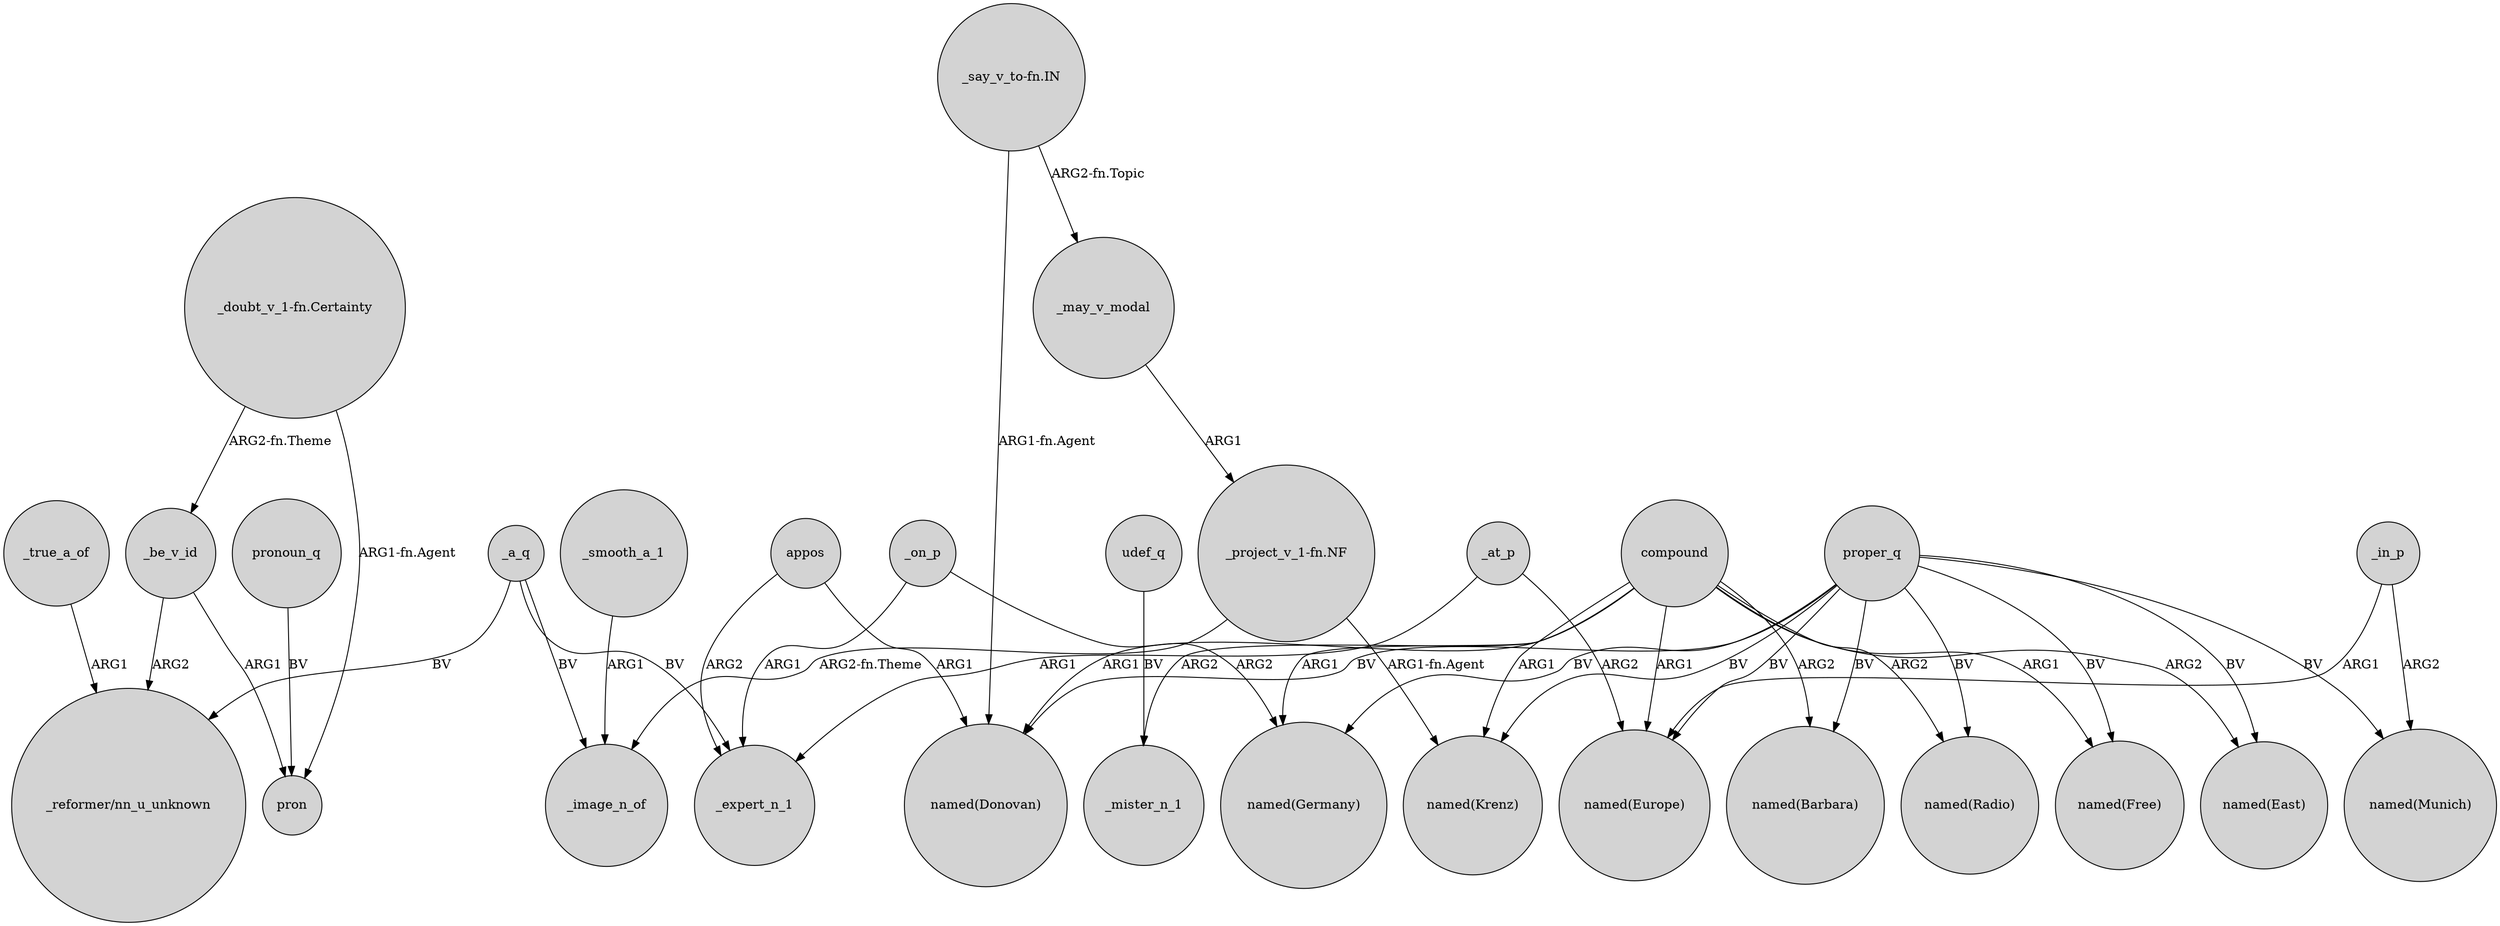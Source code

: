 digraph {
	node [shape=circle style=filled]
	_be_v_id -> "_reformer/nn_u_unknown" [label=ARG2]
	proper_q -> "named(Germany)" [label=BV]
	appos -> _expert_n_1 [label=ARG2]
	_a_q -> _image_n_of [label=BV]
	_smooth_a_1 -> _image_n_of [label=ARG1]
	_true_a_of -> "_reformer/nn_u_unknown" [label=ARG1]
	compound -> _mister_n_1 [label=ARG2]
	proper_q -> "named(Krenz)" [label=BV]
	udef_q -> _mister_n_1 [label=BV]
	compound -> "named(Free)" [label=ARG1]
	_at_p -> "named(Europe)" [label=ARG2]
	proper_q -> "named(Radio)" [label=BV]
	"_project_v_1-fn.NF" -> "named(Krenz)" [label="ARG1-fn.Agent"]
	proper_q -> "named(Barbara)" [label=BV]
	"_doubt_v_1-fn.Certainty" -> pron [label="ARG1-fn.Agent"]
	compound -> "named(Donovan)" [label=ARG1]
	_be_v_id -> pron [label=ARG1]
	appos -> "named(Donovan)" [label=ARG1]
	proper_q -> "named(Donovan)" [label=BV]
	compound -> "named(Europe)" [label=ARG1]
	_on_p -> "named(Germany)" [label=ARG2]
	"_say_v_to-fn.IN" -> "named(Donovan)" [label="ARG1-fn.Agent"]
	pronoun_q -> pron [label=BV]
	"_say_v_to-fn.IN" -> _may_v_modal [label="ARG2-fn.Topic"]
	_on_p -> _expert_n_1 [label=ARG1]
	_at_p -> _expert_n_1 [label=ARG1]
	_in_p -> "named(Munich)" [label=ARG2]
	compound -> "named(Germany)" [label=ARG1]
	proper_q -> "named(Europe)" [label=BV]
	_a_q -> "_reformer/nn_u_unknown" [label=BV]
	"_project_v_1-fn.NF" -> _image_n_of [label="ARG2-fn.Theme"]
	compound -> "named(Radio)" [label=ARG2]
	_a_q -> _expert_n_1 [label=BV]
	compound -> "named(Krenz)" [label=ARG1]
	compound -> "named(Barbara)" [label=ARG2]
	_may_v_modal -> "_project_v_1-fn.NF" [label=ARG1]
	proper_q -> "named(Munich)" [label=BV]
	"_doubt_v_1-fn.Certainty" -> _be_v_id [label="ARG2-fn.Theme"]
	proper_q -> "named(East)" [label=BV]
	_in_p -> "named(Europe)" [label=ARG1]
	proper_q -> "named(Free)" [label=BV]
	compound -> "named(East)" [label=ARG2]
}
